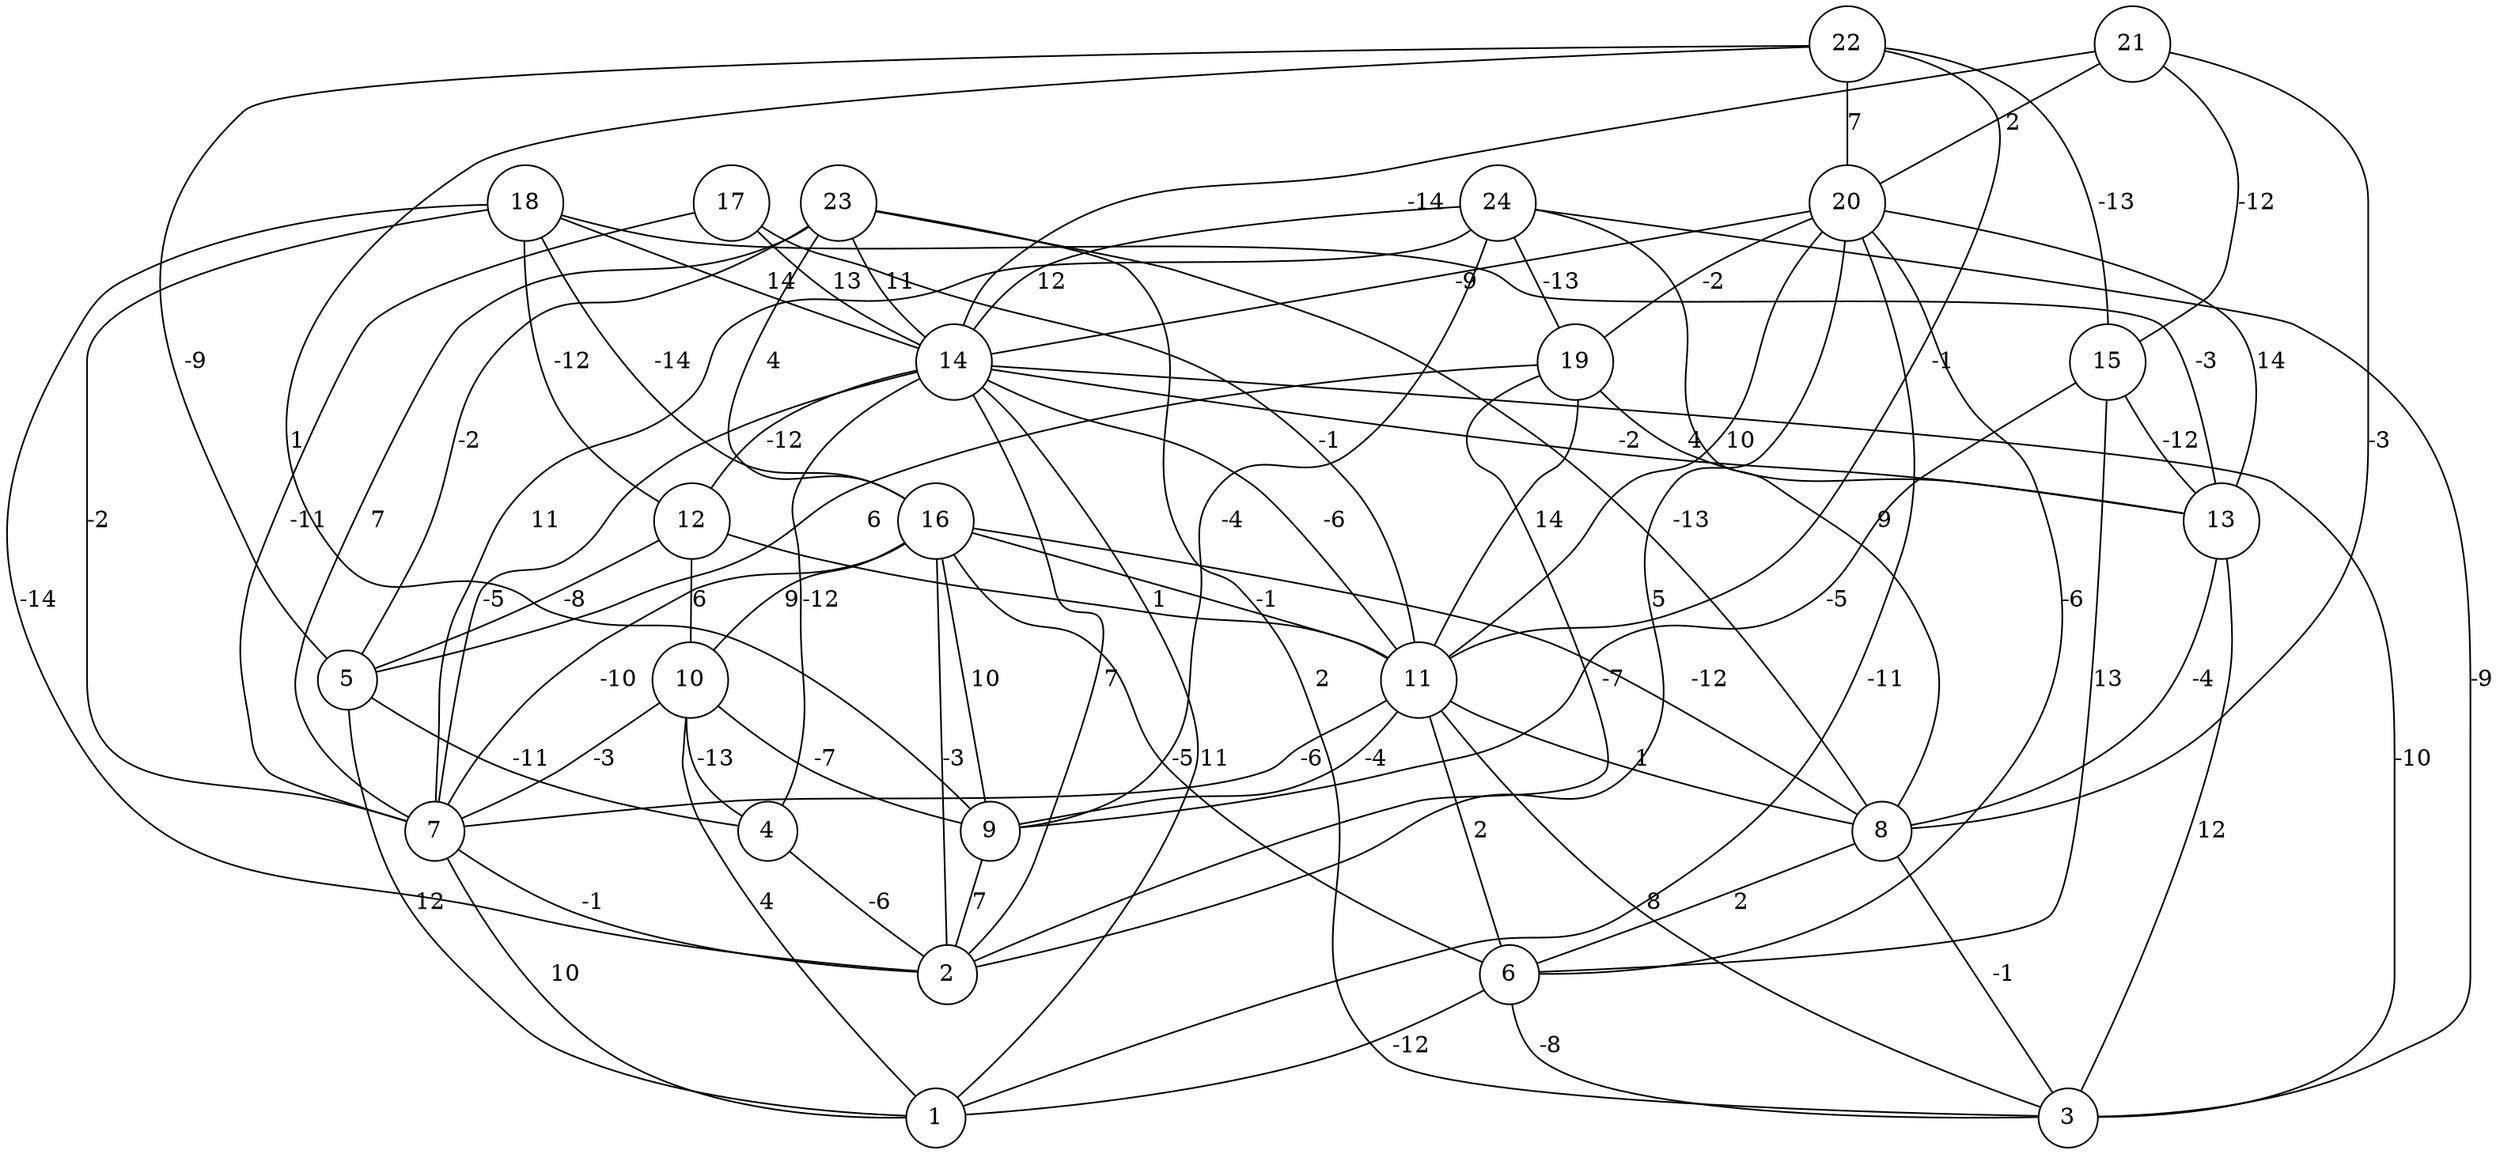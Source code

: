 graph { 
	 fontname="Helvetica,Arial,sans-serif" 
	 node [shape = circle]; 
	 24 -- 3 [label = "-9"];
	 24 -- 7 [label = "11"];
	 24 -- 8 [label = "9"];
	 24 -- 9 [label = "-4"];
	 24 -- 14 [label = "12"];
	 24 -- 19 [label = "-13"];
	 23 -- 3 [label = "2"];
	 23 -- 5 [label = "-2"];
	 23 -- 7 [label = "7"];
	 23 -- 8 [label = "-13"];
	 23 -- 14 [label = "11"];
	 23 -- 16 [label = "4"];
	 22 -- 5 [label = "-9"];
	 22 -- 9 [label = "1"];
	 22 -- 11 [label = "-1"];
	 22 -- 15 [label = "-13"];
	 22 -- 20 [label = "7"];
	 21 -- 8 [label = "-3"];
	 21 -- 14 [label = "-14"];
	 21 -- 15 [label = "-12"];
	 21 -- 20 [label = "2"];
	 20 -- 1 [label = "-11"];
	 20 -- 2 [label = "5"];
	 20 -- 6 [label = "-6"];
	 20 -- 11 [label = "10"];
	 20 -- 13 [label = "14"];
	 20 -- 14 [label = "-9"];
	 20 -- 19 [label = "-2"];
	 19 -- 2 [label = "-7"];
	 19 -- 5 [label = "6"];
	 19 -- 11 [label = "14"];
	 19 -- 13 [label = "4"];
	 18 -- 2 [label = "-14"];
	 18 -- 7 [label = "-2"];
	 18 -- 12 [label = "-12"];
	 18 -- 13 [label = "-3"];
	 18 -- 14 [label = "14"];
	 18 -- 16 [label = "-14"];
	 17 -- 7 [label = "-11"];
	 17 -- 11 [label = "-1"];
	 17 -- 14 [label = "13"];
	 16 -- 2 [label = "-3"];
	 16 -- 6 [label = "-5"];
	 16 -- 7 [label = "-10"];
	 16 -- 8 [label = "-12"];
	 16 -- 9 [label = "10"];
	 16 -- 10 [label = "9"];
	 16 -- 11 [label = "-1"];
	 15 -- 6 [label = "13"];
	 15 -- 9 [label = "-5"];
	 15 -- 13 [label = "-12"];
	 14 -- 1 [label = "11"];
	 14 -- 2 [label = "7"];
	 14 -- 3 [label = "-10"];
	 14 -- 4 [label = "-12"];
	 14 -- 7 [label = "-5"];
	 14 -- 11 [label = "-6"];
	 14 -- 12 [label = "-12"];
	 14 -- 13 [label = "-2"];
	 13 -- 3 [label = "12"];
	 13 -- 8 [label = "-4"];
	 12 -- 5 [label = "-8"];
	 12 -- 10 [label = "6"];
	 12 -- 11 [label = "1"];
	 11 -- 3 [label = "8"];
	 11 -- 6 [label = "2"];
	 11 -- 7 [label = "-6"];
	 11 -- 8 [label = "1"];
	 11 -- 9 [label = "-4"];
	 10 -- 1 [label = "4"];
	 10 -- 4 [label = "-13"];
	 10 -- 7 [label = "-3"];
	 10 -- 9 [label = "-7"];
	 9 -- 2 [label = "7"];
	 8 -- 3 [label = "-1"];
	 8 -- 6 [label = "2"];
	 7 -- 1 [label = "10"];
	 7 -- 2 [label = "-1"];
	 6 -- 1 [label = "-12"];
	 6 -- 3 [label = "-8"];
	 5 -- 1 [label = "12"];
	 5 -- 4 [label = "-11"];
	 4 -- 2 [label = "-6"];
	 1;
	 2;
	 3;
	 4;
	 5;
	 6;
	 7;
	 8;
	 9;
	 10;
	 11;
	 12;
	 13;
	 14;
	 15;
	 16;
	 17;
	 18;
	 19;
	 20;
	 21;
	 22;
	 23;
	 24;
}
